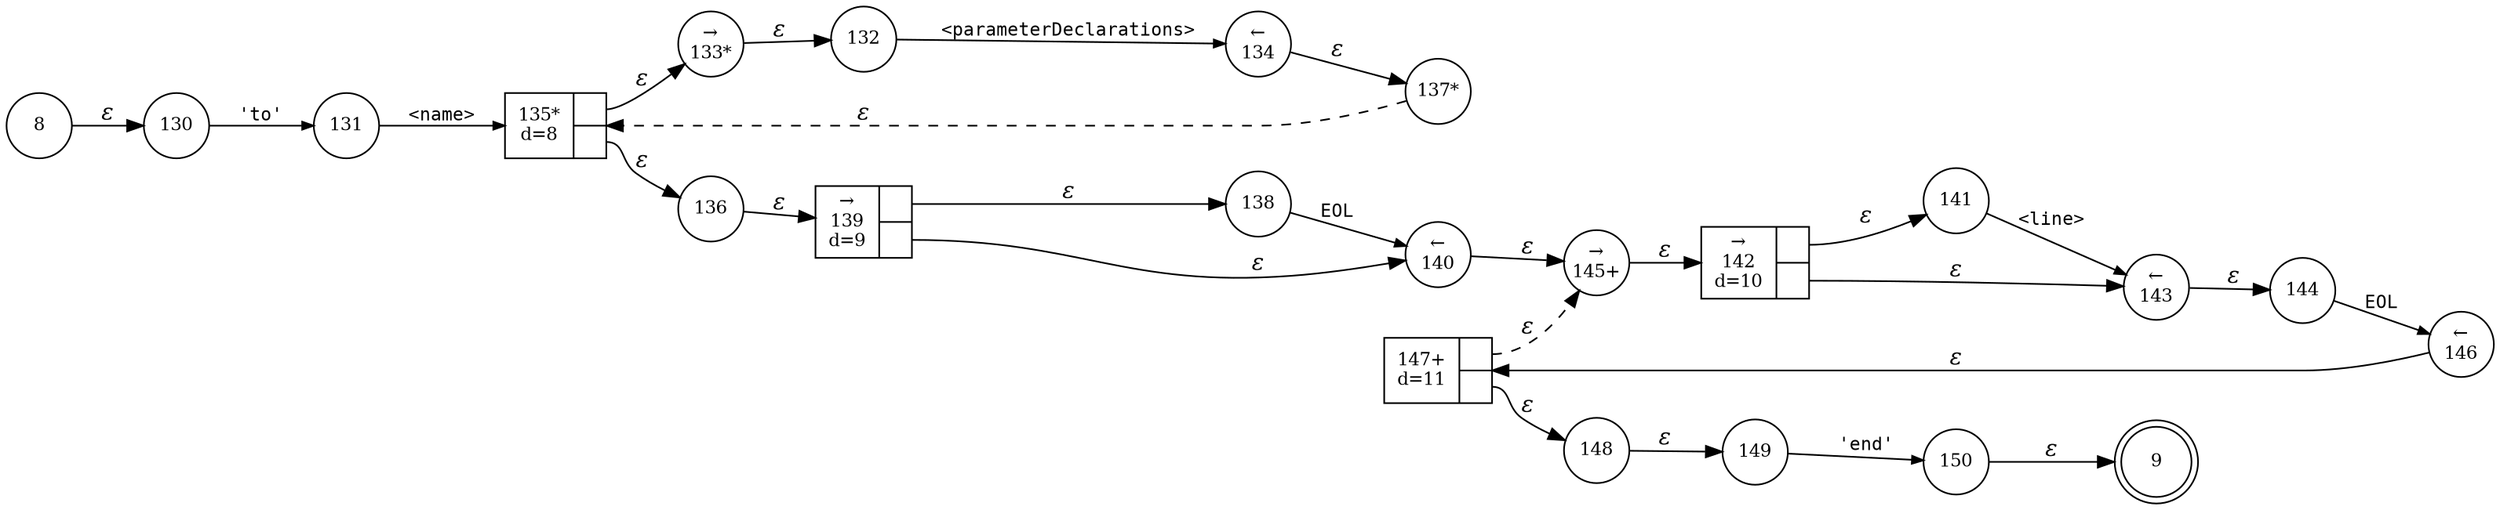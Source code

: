 digraph ATN {
rankdir=LR;
s9[fontsize=11, label="9", shape=doublecircle, fixedsize=true, width=.6];
s130[fontsize=11,label="130", shape=circle, fixedsize=true, width=.55, peripheries=1];
s131[fontsize=11,label="131", shape=circle, fixedsize=true, width=.55, peripheries=1];
s132[fontsize=11,label="132", shape=circle, fixedsize=true, width=.55, peripheries=1];
s133[fontsize=11,label="&rarr;\n133*", shape=circle, fixedsize=true, width=.55, peripheries=1];
s134[fontsize=11,label="&larr;\n134", shape=circle, fixedsize=true, width=.55, peripheries=1];
s135[fontsize=11,label="{135*\nd=8|{<p0>|<p1>}}", shape=record, fixedsize=false, peripheries=1];
s8[fontsize=11,label="8", shape=circle, fixedsize=true, width=.55, peripheries=1];
s136[fontsize=11,label="136", shape=circle, fixedsize=true, width=.55, peripheries=1];
s137[fontsize=11,label="137*", shape=circle, fixedsize=true, width=.55, peripheries=1];
s138[fontsize=11,label="138", shape=circle, fixedsize=true, width=.55, peripheries=1];
s139[fontsize=11,label="{&rarr;\n139\nd=9|{<p0>|<p1>}}", shape=record, fixedsize=false, peripheries=1];
s140[fontsize=11,label="&larr;\n140", shape=circle, fixedsize=true, width=.55, peripheries=1];
s141[fontsize=11,label="141", shape=circle, fixedsize=true, width=.55, peripheries=1];
s142[fontsize=11,label="{&rarr;\n142\nd=10|{<p0>|<p1>}}", shape=record, fixedsize=false, peripheries=1];
s143[fontsize=11,label="&larr;\n143", shape=circle, fixedsize=true, width=.55, peripheries=1];
s144[fontsize=11,label="144", shape=circle, fixedsize=true, width=.55, peripheries=1];
s145[fontsize=11,label="&rarr;\n145+", shape=circle, fixedsize=true, width=.55, peripheries=1];
s146[fontsize=11,label="&larr;\n146", shape=circle, fixedsize=true, width=.55, peripheries=1];
s147[fontsize=11,label="{147+\nd=11|{<p0>|<p1>}}", shape=record, fixedsize=false, peripheries=1];
s148[fontsize=11,label="148", shape=circle, fixedsize=true, width=.55, peripheries=1];
s149[fontsize=11,label="149", shape=circle, fixedsize=true, width=.55, peripheries=1];
s150[fontsize=11,label="150", shape=circle, fixedsize=true, width=.55, peripheries=1];
s8 -> s130 [fontname="Times-Italic", label="&epsilon;"];
s130 -> s131 [fontsize=11, fontname="Courier", arrowsize=.7, label = "'to'", arrowhead = normal];
s131 -> s135 [fontsize=11, fontname="Courier", arrowsize=.7, label = "<name>", arrowhead = normal];
s135:p0 -> s133 [fontname="Times-Italic", label="&epsilon;"];
s135:p1 -> s136 [fontname="Times-Italic", label="&epsilon;"];
s133 -> s132 [fontname="Times-Italic", label="&epsilon;"];
s136 -> s139 [fontname="Times-Italic", label="&epsilon;"];
s132 -> s134 [fontsize=11, fontname="Courier", arrowsize=.7, label = "<parameterDeclarations>", arrowhead = normal];
s139:p0 -> s138 [fontname="Times-Italic", label="&epsilon;"];
s139:p1 -> s140 [fontname="Times-Italic", label="&epsilon;"];
s134 -> s137 [fontname="Times-Italic", label="&epsilon;"];
s138 -> s140 [fontsize=11, fontname="Courier", arrowsize=.7, label = "EOL", arrowhead = normal];
s140 -> s145 [fontname="Times-Italic", label="&epsilon;"];
s137 -> s135 [fontname="Times-Italic", label="&epsilon;", style="dashed"];
s145 -> s142 [fontname="Times-Italic", label="&epsilon;"];
s142:p0 -> s141 [fontname="Times-Italic", label="&epsilon;"];
s142:p1 -> s143 [fontname="Times-Italic", label="&epsilon;"];
s141 -> s143 [fontsize=11, fontname="Courier", arrowsize=.7, label = "<line>", arrowhead = normal];
s143 -> s144 [fontname="Times-Italic", label="&epsilon;"];
s144 -> s146 [fontsize=11, fontname="Courier", arrowsize=.7, label = "EOL", arrowhead = normal];
s146 -> s147 [fontname="Times-Italic", label="&epsilon;"];
s147:p0 -> s145 [fontname="Times-Italic", label="&epsilon;", style="dashed"];
s147:p1 -> s148 [fontname="Times-Italic", label="&epsilon;"];
s148 -> s149 [fontname="Times-Italic", label="&epsilon;"];
s149 -> s150 [fontsize=11, fontname="Courier", arrowsize=.7, label = "'end'", arrowhead = normal];
s150 -> s9 [fontname="Times-Italic", label="&epsilon;"];
}